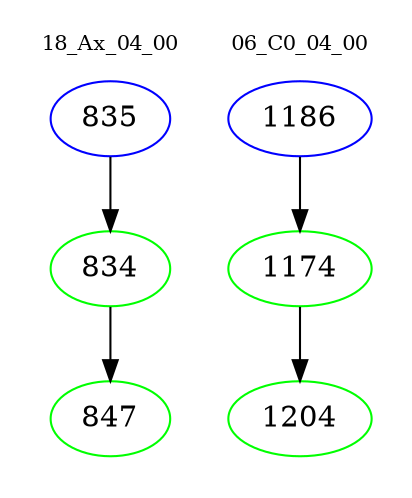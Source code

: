 digraph{
subgraph cluster_0 {
color = white
label = "18_Ax_04_00";
fontsize=10;
T0_835 [label="835", color="blue"]
T0_835 -> T0_834 [color="black"]
T0_834 [label="834", color="green"]
T0_834 -> T0_847 [color="black"]
T0_847 [label="847", color="green"]
}
subgraph cluster_1 {
color = white
label = "06_C0_04_00";
fontsize=10;
T1_1186 [label="1186", color="blue"]
T1_1186 -> T1_1174 [color="black"]
T1_1174 [label="1174", color="green"]
T1_1174 -> T1_1204 [color="black"]
T1_1204 [label="1204", color="green"]
}
}
